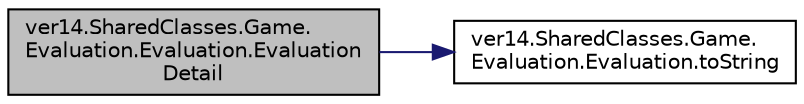 digraph "ver14.SharedClasses.Game.Evaluation.Evaluation.EvaluationDetail"
{
 // LATEX_PDF_SIZE
  edge [fontname="Helvetica",fontsize="10",labelfontname="Helvetica",labelfontsize="10"];
  node [fontname="Helvetica",fontsize="10",shape=record];
  rankdir="LR";
  Node1 [label="ver14.SharedClasses.Game.\lEvaluation.Evaluation.Evaluation\lDetail",height=0.2,width=0.4,color="black", fillcolor="grey75", style="filled", fontcolor="black",tooltip=" "];
  Node1 -> Node2 [color="midnightblue",fontsize="10",style="solid",fontname="Helvetica"];
  Node2 [label="ver14.SharedClasses.Game.\lEvaluation.Evaluation.toString",height=0.2,width=0.4,color="black", fillcolor="white", style="filled",URL="$classver14_1_1_shared_classes_1_1_game_1_1_evaluation_1_1_evaluation.html#a9c8963575014e832be6cb54ac74601c1",tooltip=" "];
}
